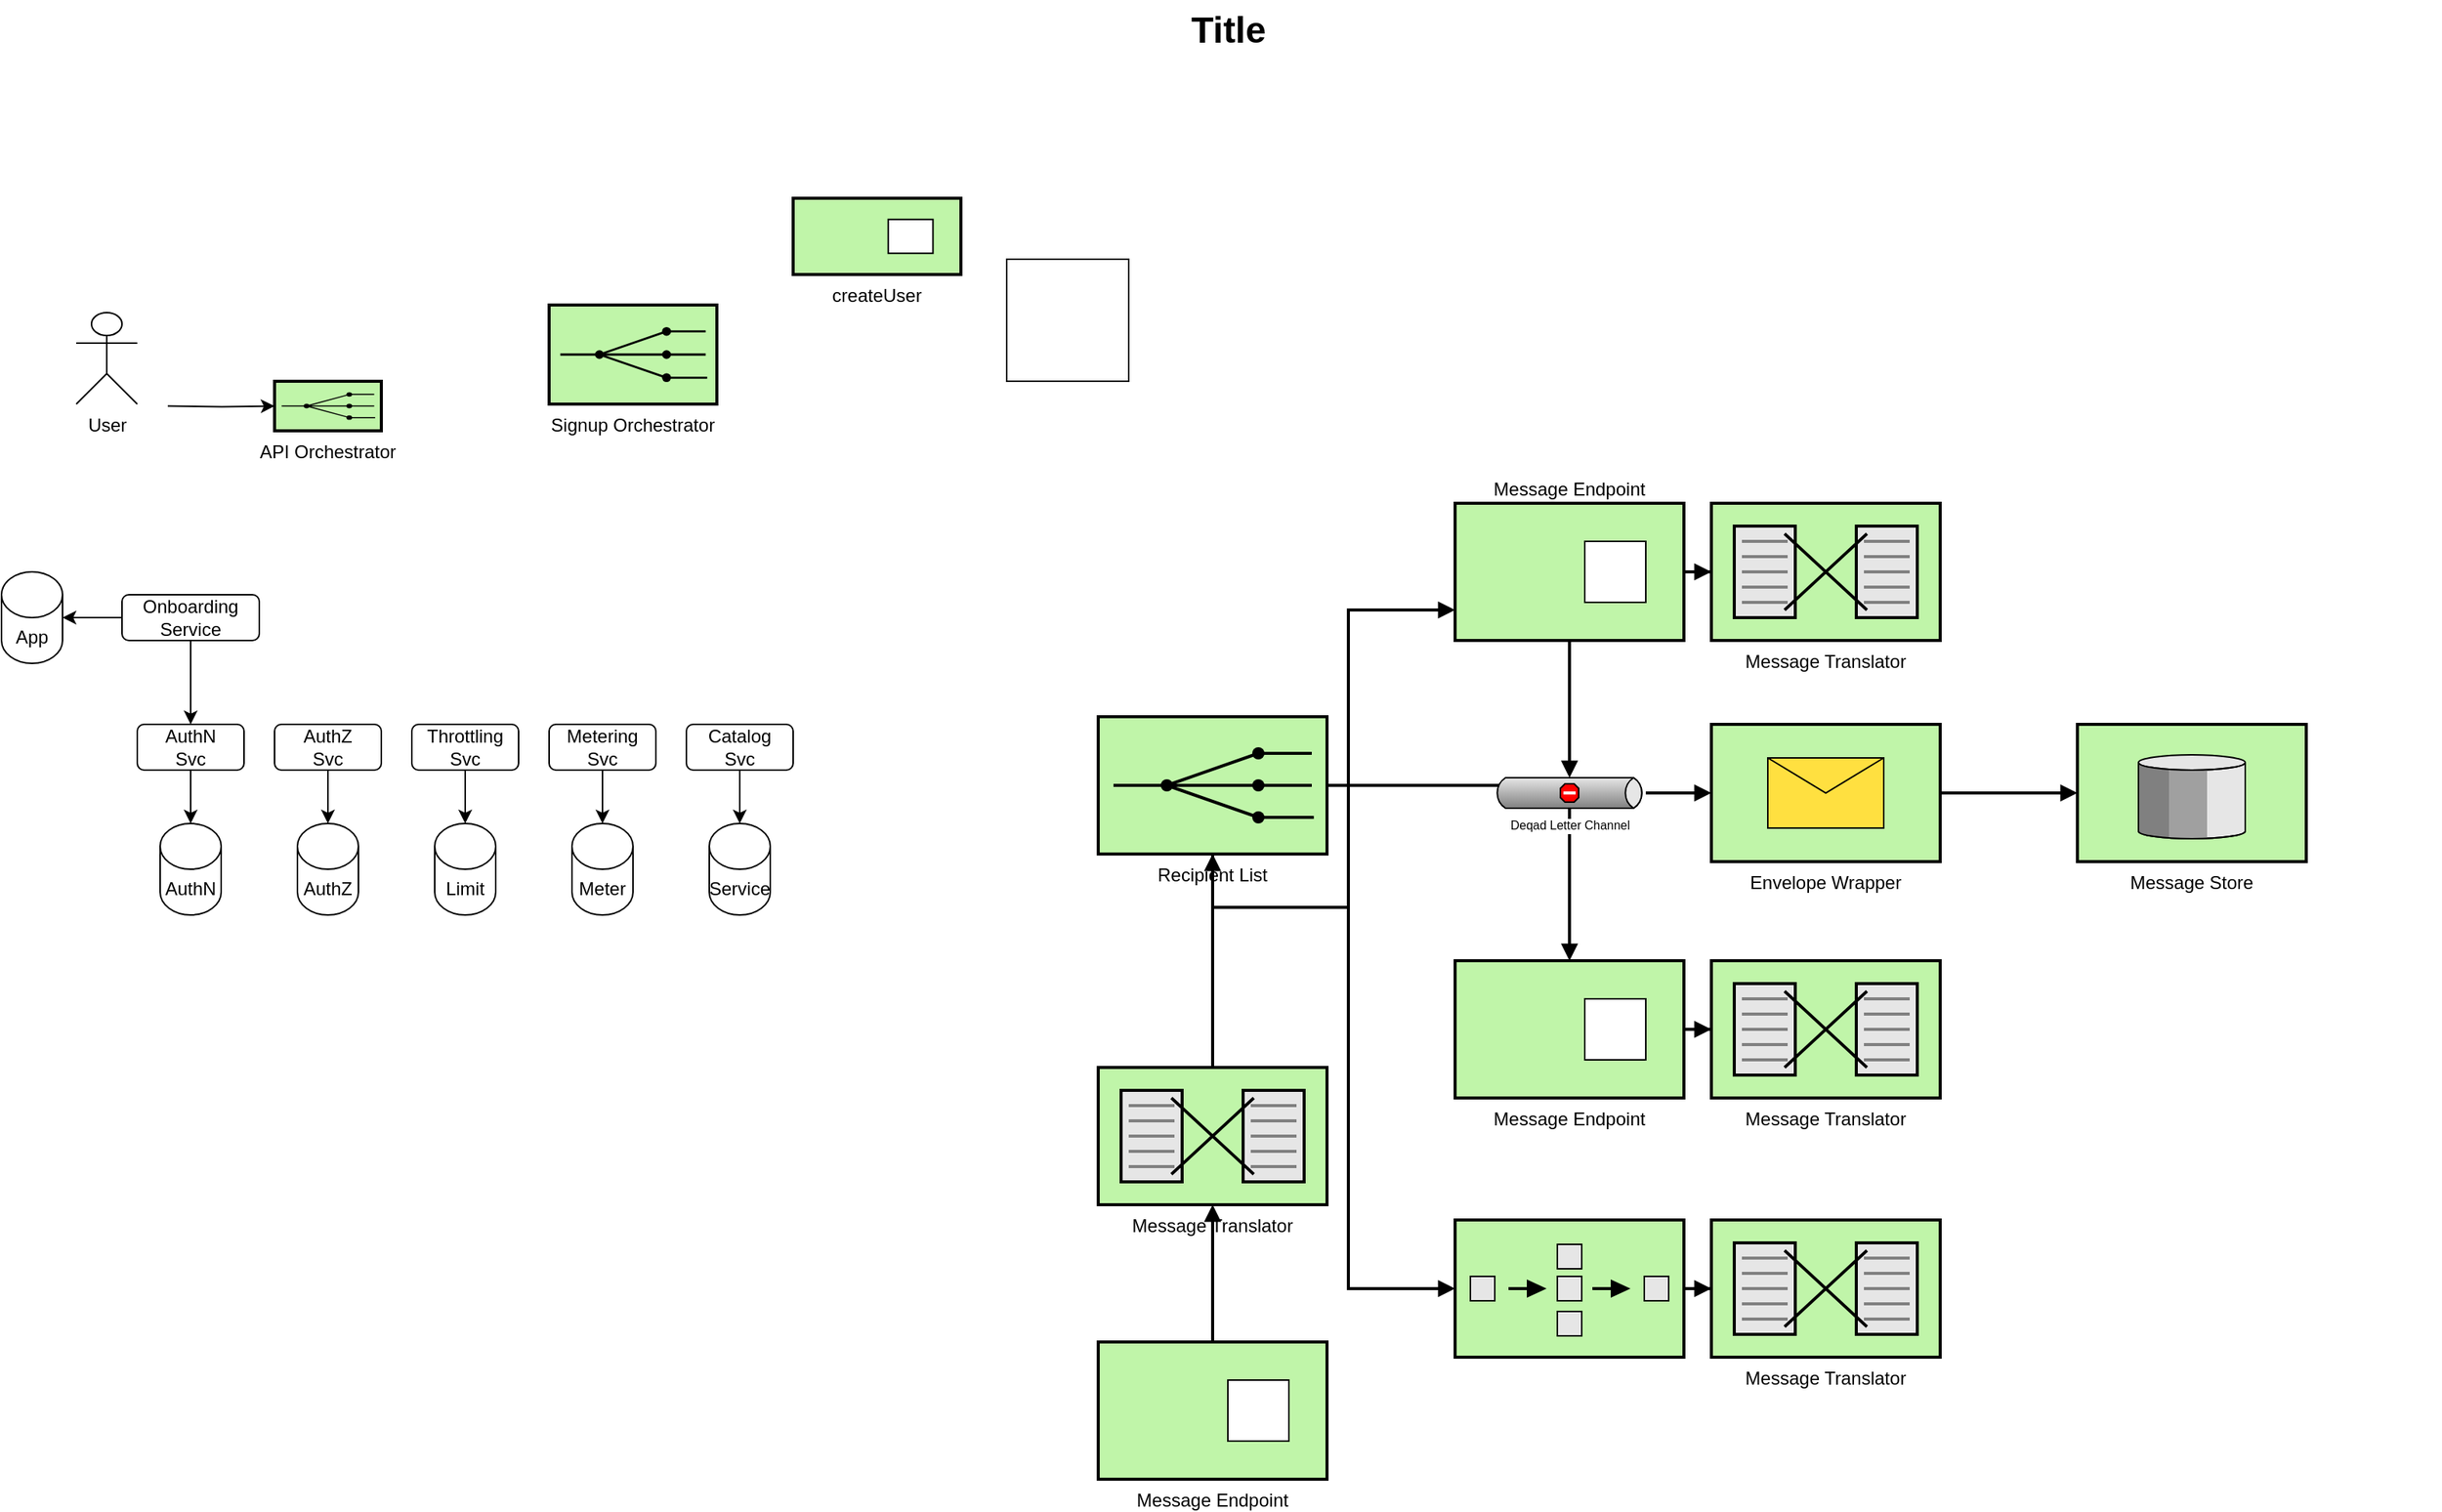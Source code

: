 <mxfile version="21.3.8" type="github">
  <diagram name="Page-1" id="74b105a0-9070-1c63-61bc-23e55f88626e">
    <mxGraphModel dx="1242" dy="677" grid="1" gridSize="10" guides="1" tooltips="1" connect="1" arrows="1" fold="1" page="1" pageScale="1.5" pageWidth="1169" pageHeight="826" background="none" math="0" shadow="0">
      <root>
        <mxCell id="0" style=";html=1;" />
        <mxCell id="1" style=";html=1;" parent="0" />
        <mxCell id="10b056a9c633e61c-18" style="edgeStyle=orthogonalEdgeStyle;rounded=0;html=1;endArrow=block;endFill=1;jettySize=auto;orthogonalLoop=1;strokeWidth=2;startArrow=none;startFill=0;" parent="1" source="10b056a9c633e61c-1" target="10b056a9c633e61c-2" edge="1">
          <mxGeometry relative="1" as="geometry" />
        </mxCell>
        <mxCell id="10b056a9c633e61c-1" value="Message Translator" style="strokeWidth=2;dashed=0;align=center;fontSize=12;shape=mxgraph.eip.message_translator;fillColor=#c0f5a9;verticalLabelPosition=bottom;verticalAlign=top;" parent="1" vertex="1">
          <mxGeometry x="790" y="740" width="150" height="90" as="geometry" />
        </mxCell>
        <mxCell id="10b056a9c633e61c-19" style="edgeStyle=orthogonalEdgeStyle;rounded=0;html=1;endArrow=block;endFill=1;jettySize=auto;orthogonalLoop=1;strokeWidth=2;startArrow=none;startFill=0;" parent="1" source="10b056a9c633e61c-2" target="10b056a9c633e61c-6" edge="1">
          <mxGeometry relative="1" as="geometry">
            <Array as="points">
              <mxPoint x="954" y="635" />
              <mxPoint x="954" y="440" />
            </Array>
          </mxGeometry>
        </mxCell>
        <mxCell id="10b056a9c633e61c-20" style="edgeStyle=orthogonalEdgeStyle;rounded=0;html=1;endArrow=block;endFill=1;jettySize=auto;orthogonalLoop=1;strokeWidth=2;startArrow=none;startFill=0;" parent="1" source="10b056a9c633e61c-2" target="10b056a9c633e61c-8" edge="1">
          <mxGeometry relative="1" as="geometry" />
        </mxCell>
        <mxCell id="10b056a9c633e61c-21" style="edgeStyle=orthogonalEdgeStyle;rounded=0;html=1;endArrow=block;endFill=1;jettySize=auto;orthogonalLoop=1;strokeWidth=2;startArrow=none;startFill=0;" parent="1" source="10b056a9c633e61c-2" target="10b056a9c633e61c-14" edge="1">
          <mxGeometry relative="1" as="geometry">
            <Array as="points">
              <mxPoint x="954" y="635" />
              <mxPoint x="954" y="885" />
            </Array>
          </mxGeometry>
        </mxCell>
        <mxCell id="10b056a9c633e61c-2" value="Recipient List" style="strokeWidth=2;dashed=0;align=center;fontSize=12;fillColor=#c0f5a9;verticalLabelPosition=bottom;verticalAlign=top;shape=mxgraph.eip.recipient_list;" parent="1" vertex="1">
          <mxGeometry x="790" y="510" width="150" height="90" as="geometry" />
        </mxCell>
        <mxCell id="10b056a9c633e61c-17" style="edgeStyle=orthogonalEdgeStyle;rounded=0;html=1;endArrow=block;endFill=1;jettySize=auto;orthogonalLoop=1;strokeWidth=2;startArrow=none;startFill=0;" parent="1" source="10b056a9c633e61c-4" target="10b056a9c633e61c-1" edge="1">
          <mxGeometry relative="1" as="geometry" />
        </mxCell>
        <mxCell id="10b056a9c633e61c-4" value="Message Endpoint" style="strokeWidth=2;dashed=0;align=center;fontSize=12;shape=rect;verticalLabelPosition=bottom;verticalAlign=top;fillColor=#c0f5a9" parent="1" vertex="1">
          <mxGeometry x="790" y="920" width="150" height="90" as="geometry" />
        </mxCell>
        <mxCell id="10b056a9c633e61c-5" value="" style="strokeWidth=1;dashed=0;align=center;fontSize=8;shape=rect;fillColor=#ffffff;strokeColor=#000000;" parent="10b056a9c633e61c-4" vertex="1">
          <mxGeometry x="85" y="25" width="40" height="40" as="geometry" />
        </mxCell>
        <mxCell id="10b056a9c633e61c-22" style="edgeStyle=orthogonalEdgeStyle;rounded=0;html=1;endArrow=block;endFill=1;jettySize=auto;orthogonalLoop=1;strokeWidth=2;startArrow=none;startFill=0;" parent="1" source="10b056a9c633e61c-6" target="10b056a9c633e61c-10" edge="1">
          <mxGeometry relative="1" as="geometry" />
        </mxCell>
        <mxCell id="10b056a9c633e61c-25" style="edgeStyle=orthogonalEdgeStyle;rounded=0;html=1;endArrow=block;endFill=1;jettySize=auto;orthogonalLoop=1;strokeWidth=2;startArrow=none;startFill=0;" parent="1" source="10b056a9c633e61c-6" target="10b056a9c633e61c-12" edge="1">
          <mxGeometry relative="1" as="geometry" />
        </mxCell>
        <mxCell id="10b056a9c633e61c-6" value="Message Endpoint" style="strokeWidth=2;dashed=0;align=center;fontSize=12;shape=rect;verticalLabelPosition=top;verticalAlign=bottom;fillColor=#c0f5a9;labelPosition=center;" parent="1" vertex="1">
          <mxGeometry x="1024" y="370" width="150" height="90" as="geometry" />
        </mxCell>
        <mxCell id="10b056a9c633e61c-7" value="" style="strokeWidth=1;dashed=0;align=center;fontSize=8;shape=rect;fillColor=#ffffff;strokeColor=#000000;" parent="10b056a9c633e61c-6" vertex="1">
          <mxGeometry x="85" y="25" width="40" height="40" as="geometry" />
        </mxCell>
        <mxCell id="10b056a9c633e61c-23" style="edgeStyle=orthogonalEdgeStyle;rounded=0;html=1;endArrow=block;endFill=1;jettySize=auto;orthogonalLoop=1;strokeWidth=2;startArrow=none;startFill=0;" parent="1" source="10b056a9c633e61c-8" target="10b056a9c633e61c-11" edge="1">
          <mxGeometry relative="1" as="geometry" />
        </mxCell>
        <mxCell id="10b056a9c633e61c-8" value="Message Endpoint" style="strokeWidth=2;dashed=0;align=center;fontSize=12;shape=rect;verticalLabelPosition=bottom;verticalAlign=top;fillColor=#c0f5a9" parent="1" vertex="1">
          <mxGeometry x="1024" y="670" width="150" height="90" as="geometry" />
        </mxCell>
        <mxCell id="10b056a9c633e61c-9" value="" style="strokeWidth=1;dashed=0;align=center;fontSize=8;shape=rect" parent="10b056a9c633e61c-8" vertex="1">
          <mxGeometry x="85" y="25" width="40" height="40" as="geometry" />
        </mxCell>
        <mxCell id="10b056a9c633e61c-10" value="Message Translator" style="strokeWidth=2;dashed=0;align=center;fontSize=12;shape=mxgraph.eip.message_translator;fillColor=#c0f5a9;verticalLabelPosition=bottom;verticalAlign=top;" parent="1" vertex="1">
          <mxGeometry x="1192" y="370" width="150" height="90" as="geometry" />
        </mxCell>
        <mxCell id="10b056a9c633e61c-11" value="Message Translator" style="strokeWidth=2;dashed=0;align=center;fontSize=12;shape=mxgraph.eip.message_translator;fillColor=#c0f5a9;verticalLabelPosition=bottom;verticalAlign=top;" parent="1" vertex="1">
          <mxGeometry x="1192" y="670" width="150" height="90" as="geometry" />
        </mxCell>
        <mxCell id="10b056a9c633e61c-26" style="edgeStyle=orthogonalEdgeStyle;rounded=0;html=1;endArrow=block;endFill=1;jettySize=auto;orthogonalLoop=1;strokeWidth=2;startArrow=none;startFill=0;" parent="1" source="10b056a9c633e61c-12" target="10b056a9c633e61c-13" edge="1">
          <mxGeometry relative="1" as="geometry" />
        </mxCell>
        <mxCell id="10b056a9c633e61c-12" value="Deqad Letter Channel" style="strokeWidth=1;dashed=0;align=center;html=1;fontSize=8;shape=mxgraph.eip.deadLetterChannel;verticalLabelPosition=bottom;labelBackgroundColor=#ffffff;verticalAlign=top;" parent="1" vertex="1">
          <mxGeometry x="1049" y="550" width="100" height="20" as="geometry" />
        </mxCell>
        <mxCell id="10b056a9c633e61c-27" style="edgeStyle=orthogonalEdgeStyle;rounded=0;html=1;endArrow=block;endFill=1;jettySize=auto;orthogonalLoop=1;strokeWidth=2;startArrow=none;startFill=0;" parent="1" source="10b056a9c633e61c-13" target="10b056a9c633e61c-15" edge="1">
          <mxGeometry relative="1" as="geometry" />
        </mxCell>
        <mxCell id="10b056a9c633e61c-13" value="Envelope Wrapper" style="strokeWidth=2;dashed=0;align=center;fontSize=12;fillColor=#c0f5a9;verticalLabelPosition=bottom;verticalAlign=top;shape=mxgraph.eip.envelope_wrapper;" parent="1" vertex="1">
          <mxGeometry x="1192" y="515" width="150" height="90" as="geometry" />
        </mxCell>
        <mxCell id="10b056a9c633e61c-24" style="edgeStyle=orthogonalEdgeStyle;rounded=0;html=1;endArrow=block;endFill=1;jettySize=auto;orthogonalLoop=1;strokeWidth=2;startArrow=none;startFill=0;" parent="1" source="10b056a9c633e61c-14" target="10b056a9c633e61c-16" edge="1">
          <mxGeometry relative="1" as="geometry" />
        </mxCell>
        <mxCell id="10b056a9c633e61c-14" value="" style="strokeWidth=2;dashed=0;align=center;fontSize=12;fillColor=#c0f5a9;verticalLabelPosition=bottom;verticalAlign=top;shape=mxgraph.eip.composed_message_processor;" parent="1" vertex="1">
          <mxGeometry x="1024" y="840" width="150" height="90" as="geometry" />
        </mxCell>
        <mxCell id="10b056a9c633e61c-15" value="Message Store" style="strokeWidth=2;dashed=0;align=center;fontSize=12;verticalLabelPosition=bottom;verticalAlign=top;shape=mxgraph.eip.message_store;fillColor=#c0f5a9" parent="1" vertex="1">
          <mxGeometry x="1432" y="515" width="150" height="90" as="geometry" />
        </mxCell>
        <mxCell id="10b056a9c633e61c-16" value="Message Translator" style="strokeWidth=2;dashed=0;align=center;fontSize=12;shape=mxgraph.eip.message_translator;fillColor=#c0f5a9;verticalLabelPosition=bottom;verticalAlign=top;" parent="1" vertex="1">
          <mxGeometry x="1192" y="840" width="150" height="90" as="geometry" />
        </mxCell>
        <mxCell id="10b056a9c633e61c-30" value="Title" style="text;strokeColor=none;fillColor=none;html=1;fontSize=24;fontStyle=1;verticalAlign=middle;align=center;" parent="1" vertex="1">
          <mxGeometry x="80" y="40" width="1590" height="40" as="geometry" />
        </mxCell>
        <mxCell id="oyHRz-ON6AiTc38JgITE-4" style="edgeStyle=orthogonalEdgeStyle;rounded=0;orthogonalLoop=1;jettySize=auto;html=1;entryX=0;entryY=0.5;entryDx=0;entryDy=0;entryPerimeter=0;" edge="1" parent="1" target="oyHRz-ON6AiTc38JgITE-6">
          <mxGeometry relative="1" as="geometry">
            <mxPoint x="180" y="306.25" as="sourcePoint" />
            <mxPoint x="240" y="306.25" as="targetPoint" />
          </mxGeometry>
        </mxCell>
        <mxCell id="oyHRz-ON6AiTc38JgITE-1" value="User" style="shape=umlActor;verticalLabelPosition=bottom;verticalAlign=top;html=1;outlineConnect=0;" vertex="1" parent="1">
          <mxGeometry x="120" y="245" width="40" height="60" as="geometry" />
        </mxCell>
        <mxCell id="oyHRz-ON6AiTc38JgITE-2" value="" style="whiteSpace=wrap;html=1;aspect=fixed;" vertex="1" parent="1">
          <mxGeometry x="730" y="210" width="80" height="80" as="geometry" />
        </mxCell>
        <mxCell id="oyHRz-ON6AiTc38JgITE-6" value="API Orchestrator" style="strokeWidth=2;dashed=0;align=center;fontSize=12;fillColor=#c0f5a9;verticalLabelPosition=bottom;verticalAlign=top;shape=mxgraph.eip.recipient_list;" vertex="1" parent="1">
          <mxGeometry x="250" y="290" width="70" height="32.5" as="geometry" />
        </mxCell>
        <mxCell id="oyHRz-ON6AiTc38JgITE-7" value="createUser" style="strokeWidth=2;dashed=0;align=center;fontSize=12;shape=rect;verticalLabelPosition=bottom;verticalAlign=top;fillColor=#c0f5a9" vertex="1" parent="1">
          <mxGeometry x="590" y="170" width="110" height="50" as="geometry" />
        </mxCell>
        <mxCell id="oyHRz-ON6AiTc38JgITE-8" value="" style="strokeWidth=1;dashed=0;align=center;fontSize=8;shape=rect;fillColor=#ffffff;strokeColor=#000000;" vertex="1" parent="oyHRz-ON6AiTc38JgITE-7">
          <mxGeometry x="62.333" y="13.889" width="29.333" height="22.222" as="geometry" />
        </mxCell>
        <mxCell id="oyHRz-ON6AiTc38JgITE-9" value="Signup Orchestrator" style="strokeWidth=2;dashed=0;align=center;fontSize=12;fillColor=#c0f5a9;verticalLabelPosition=bottom;verticalAlign=top;shape=mxgraph.eip.recipient_list;" vertex="1" parent="1">
          <mxGeometry x="430" y="240" width="110" height="65" as="geometry" />
        </mxCell>
        <mxCell id="oyHRz-ON6AiTc38JgITE-16" value="" style="edgeStyle=orthogonalEdgeStyle;rounded=0;orthogonalLoop=1;jettySize=auto;html=1;" edge="1" parent="1" source="oyHRz-ON6AiTc38JgITE-10" target="oyHRz-ON6AiTc38JgITE-13">
          <mxGeometry relative="1" as="geometry" />
        </mxCell>
        <mxCell id="oyHRz-ON6AiTc38JgITE-10" value="AuthN&lt;br&gt;Svc" style="rounded=1;whiteSpace=wrap;html=1;" vertex="1" parent="1">
          <mxGeometry x="160" y="515" width="70" height="30" as="geometry" />
        </mxCell>
        <mxCell id="oyHRz-ON6AiTc38JgITE-17" value="" style="edgeStyle=orthogonalEdgeStyle;rounded=0;orthogonalLoop=1;jettySize=auto;html=1;" edge="1" parent="1" source="oyHRz-ON6AiTc38JgITE-11" target="oyHRz-ON6AiTc38JgITE-14">
          <mxGeometry relative="1" as="geometry" />
        </mxCell>
        <mxCell id="oyHRz-ON6AiTc38JgITE-11" value="AuthZ&lt;br&gt;Svc" style="rounded=1;whiteSpace=wrap;html=1;" vertex="1" parent="1">
          <mxGeometry x="250" y="515" width="70" height="30" as="geometry" />
        </mxCell>
        <mxCell id="oyHRz-ON6AiTc38JgITE-18" value="" style="edgeStyle=orthogonalEdgeStyle;rounded=0;orthogonalLoop=1;jettySize=auto;html=1;" edge="1" parent="1" source="oyHRz-ON6AiTc38JgITE-12" target="oyHRz-ON6AiTc38JgITE-15">
          <mxGeometry relative="1" as="geometry" />
        </mxCell>
        <mxCell id="oyHRz-ON6AiTc38JgITE-12" value="Throttling&lt;br&gt;Svc" style="rounded=1;whiteSpace=wrap;html=1;" vertex="1" parent="1">
          <mxGeometry x="340" y="515" width="70" height="30" as="geometry" />
        </mxCell>
        <mxCell id="oyHRz-ON6AiTc38JgITE-13" value="AuthN" style="shape=cylinder3;whiteSpace=wrap;html=1;boundedLbl=1;backgroundOutline=1;size=15;" vertex="1" parent="1">
          <mxGeometry x="175" y="580" width="40" height="60" as="geometry" />
        </mxCell>
        <mxCell id="oyHRz-ON6AiTc38JgITE-14" value="AuthZ" style="shape=cylinder3;whiteSpace=wrap;html=1;boundedLbl=1;backgroundOutline=1;size=15;" vertex="1" parent="1">
          <mxGeometry x="265" y="580" width="40" height="60" as="geometry" />
        </mxCell>
        <mxCell id="oyHRz-ON6AiTc38JgITE-15" value="Limit" style="shape=cylinder3;whiteSpace=wrap;html=1;boundedLbl=1;backgroundOutline=1;size=15;" vertex="1" parent="1">
          <mxGeometry x="355" y="580" width="40" height="60" as="geometry" />
        </mxCell>
        <mxCell id="oyHRz-ON6AiTc38JgITE-21" value="" style="edgeStyle=orthogonalEdgeStyle;rounded=0;orthogonalLoop=1;jettySize=auto;html=1;" edge="1" parent="1" source="oyHRz-ON6AiTc38JgITE-19" target="oyHRz-ON6AiTc38JgITE-20">
          <mxGeometry relative="1" as="geometry" />
        </mxCell>
        <mxCell id="oyHRz-ON6AiTc38JgITE-19" value="Metering&lt;br&gt;Svc" style="rounded=1;whiteSpace=wrap;html=1;" vertex="1" parent="1">
          <mxGeometry x="430" y="515" width="70" height="30" as="geometry" />
        </mxCell>
        <mxCell id="oyHRz-ON6AiTc38JgITE-20" value="Meter" style="shape=cylinder3;whiteSpace=wrap;html=1;boundedLbl=1;backgroundOutline=1;size=15;" vertex="1" parent="1">
          <mxGeometry x="445" y="580" width="40" height="60" as="geometry" />
        </mxCell>
        <mxCell id="oyHRz-ON6AiTc38JgITE-22" value="Service" style="shape=cylinder3;whiteSpace=wrap;html=1;boundedLbl=1;backgroundOutline=1;size=15;" vertex="1" parent="1">
          <mxGeometry x="535" y="580" width="40" height="60" as="geometry" />
        </mxCell>
        <mxCell id="oyHRz-ON6AiTc38JgITE-24" value="" style="edgeStyle=orthogonalEdgeStyle;rounded=0;orthogonalLoop=1;jettySize=auto;html=1;" edge="1" parent="1" source="oyHRz-ON6AiTc38JgITE-23" target="oyHRz-ON6AiTc38JgITE-22">
          <mxGeometry relative="1" as="geometry" />
        </mxCell>
        <mxCell id="oyHRz-ON6AiTc38JgITE-23" value="Catalog&lt;br&gt;Svc" style="rounded=1;whiteSpace=wrap;html=1;" vertex="1" parent="1">
          <mxGeometry x="520" y="515" width="70" height="30" as="geometry" />
        </mxCell>
        <mxCell id="oyHRz-ON6AiTc38JgITE-27" value="" style="edgeStyle=orthogonalEdgeStyle;rounded=0;orthogonalLoop=1;jettySize=auto;html=1;" edge="1" parent="1" source="oyHRz-ON6AiTc38JgITE-25" target="oyHRz-ON6AiTc38JgITE-10">
          <mxGeometry relative="1" as="geometry" />
        </mxCell>
        <mxCell id="oyHRz-ON6AiTc38JgITE-29" value="" style="edgeStyle=orthogonalEdgeStyle;rounded=0;orthogonalLoop=1;jettySize=auto;html=1;" edge="1" parent="1" source="oyHRz-ON6AiTc38JgITE-25" target="oyHRz-ON6AiTc38JgITE-28">
          <mxGeometry relative="1" as="geometry" />
        </mxCell>
        <mxCell id="oyHRz-ON6AiTc38JgITE-25" value="Onboarding&lt;br&gt;Service" style="rounded=1;whiteSpace=wrap;html=1;" vertex="1" parent="1">
          <mxGeometry x="150" y="430" width="90" height="30" as="geometry" />
        </mxCell>
        <mxCell id="oyHRz-ON6AiTc38JgITE-28" value="App" style="shape=cylinder3;whiteSpace=wrap;html=1;boundedLbl=1;backgroundOutline=1;size=15;" vertex="1" parent="1">
          <mxGeometry x="71" y="415" width="40" height="60" as="geometry" />
        </mxCell>
      </root>
    </mxGraphModel>
  </diagram>
</mxfile>
